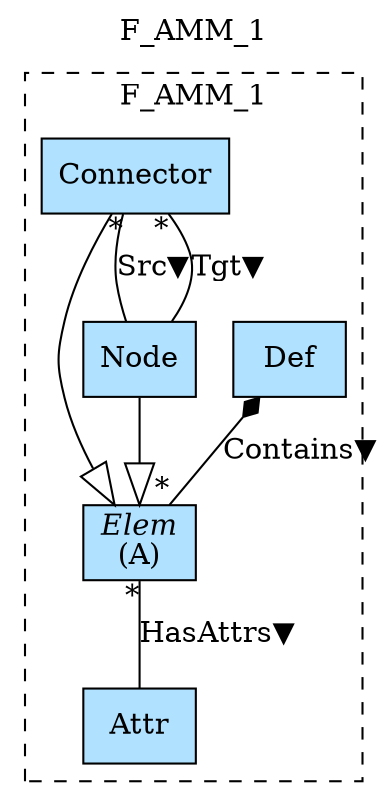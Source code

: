 digraph {graph[label=F_AMM_1,labelloc=tl,labelfontsize=12];
subgraph cluster_F_AMM_1{style=dashed;label=F_AMM_1;
"Def"[shape=record,fillcolor=lightskyblue1,style = filled,label="Def"];
"Elem"[shape=record,fillcolor=lightskyblue1,style = filled,label=<{<I>Elem</I><br/>(A)}>];
"Attr"[shape=record,fillcolor=lightskyblue1,style = filled,label="Attr"];
"Connector"[shape=record,fillcolor=lightskyblue1,style = filled,label="Connector"];
"Node"[shape=record,fillcolor=lightskyblue1,style = filled,label="Node"];

"Connector"->"Elem"[arrowhead=onormal,arrowsize=2.0];
"Node"->"Elem"[arrowhead=onormal,arrowsize=2.0];
"Connector"->"Node"[label="Src▼",dir=none,taillabel="*",headlabel=""];
"Connector"->"Node"[label="Tgt▼",dir=none,taillabel="*",headlabel=""];
"Elem"->"Attr"[label="HasAttrs▼",dir=none,taillabel="*",headlabel=""];
"Def"->"Elem"[label="Contains▼",arrowtail=diamond,arrowhead=none,dir=both,taillabel="",headlabel="*"];

}
}